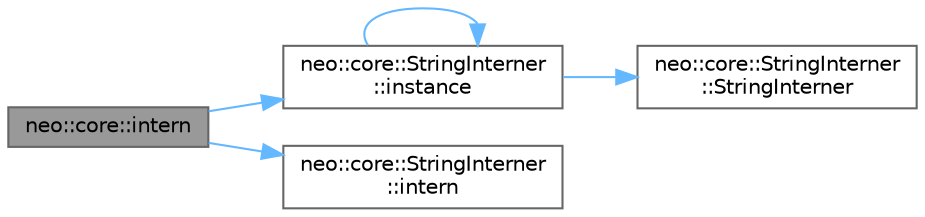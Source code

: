 digraph "neo::core::intern"
{
 // LATEX_PDF_SIZE
  bgcolor="transparent";
  edge [fontname=Helvetica,fontsize=10,labelfontname=Helvetica,labelfontsize=10];
  node [fontname=Helvetica,fontsize=10,shape=box,height=0.2,width=0.4];
  rankdir="LR";
  Node1 [id="Node000001",label="neo::core::intern",height=0.2,width=0.4,color="gray40", fillcolor="grey60", style="filled", fontcolor="black",tooltip="Helper function to intern a string."];
  Node1 -> Node2 [id="edge1_Node000001_Node000002",color="steelblue1",style="solid",tooltip=" "];
  Node2 [id="Node000002",label="neo::core::StringInterner\l::instance",height=0.2,width=0.4,color="grey40", fillcolor="white", style="filled",URL="$classneo_1_1core_1_1_string_interner.html#aed49bd93e056970dd33af35fe81a492d",tooltip=" "];
  Node2 -> Node2 [id="edge2_Node000002_Node000002",color="steelblue1",style="solid",tooltip=" "];
  Node2 -> Node3 [id="edge3_Node000002_Node000003",color="steelblue1",style="solid",tooltip=" "];
  Node3 [id="Node000003",label="neo::core::StringInterner\l::StringInterner",height=0.2,width=0.4,color="grey40", fillcolor="white", style="filled",URL="$classneo_1_1core_1_1_string_interner.html#a9c0f934ef4165700c0af41f2b12e14ba",tooltip=" "];
  Node1 -> Node4 [id="edge4_Node000001_Node000004",color="steelblue1",style="solid",tooltip=" "];
  Node4 [id="Node000004",label="neo::core::StringInterner\l::intern",height=0.2,width=0.4,color="grey40", fillcolor="white", style="filled",URL="$classneo_1_1core_1_1_string_interner.html#a3b99fa165ee337db6734846c51b70d0a",tooltip="Interns a string, returning a handle to the shared instance."];
}
